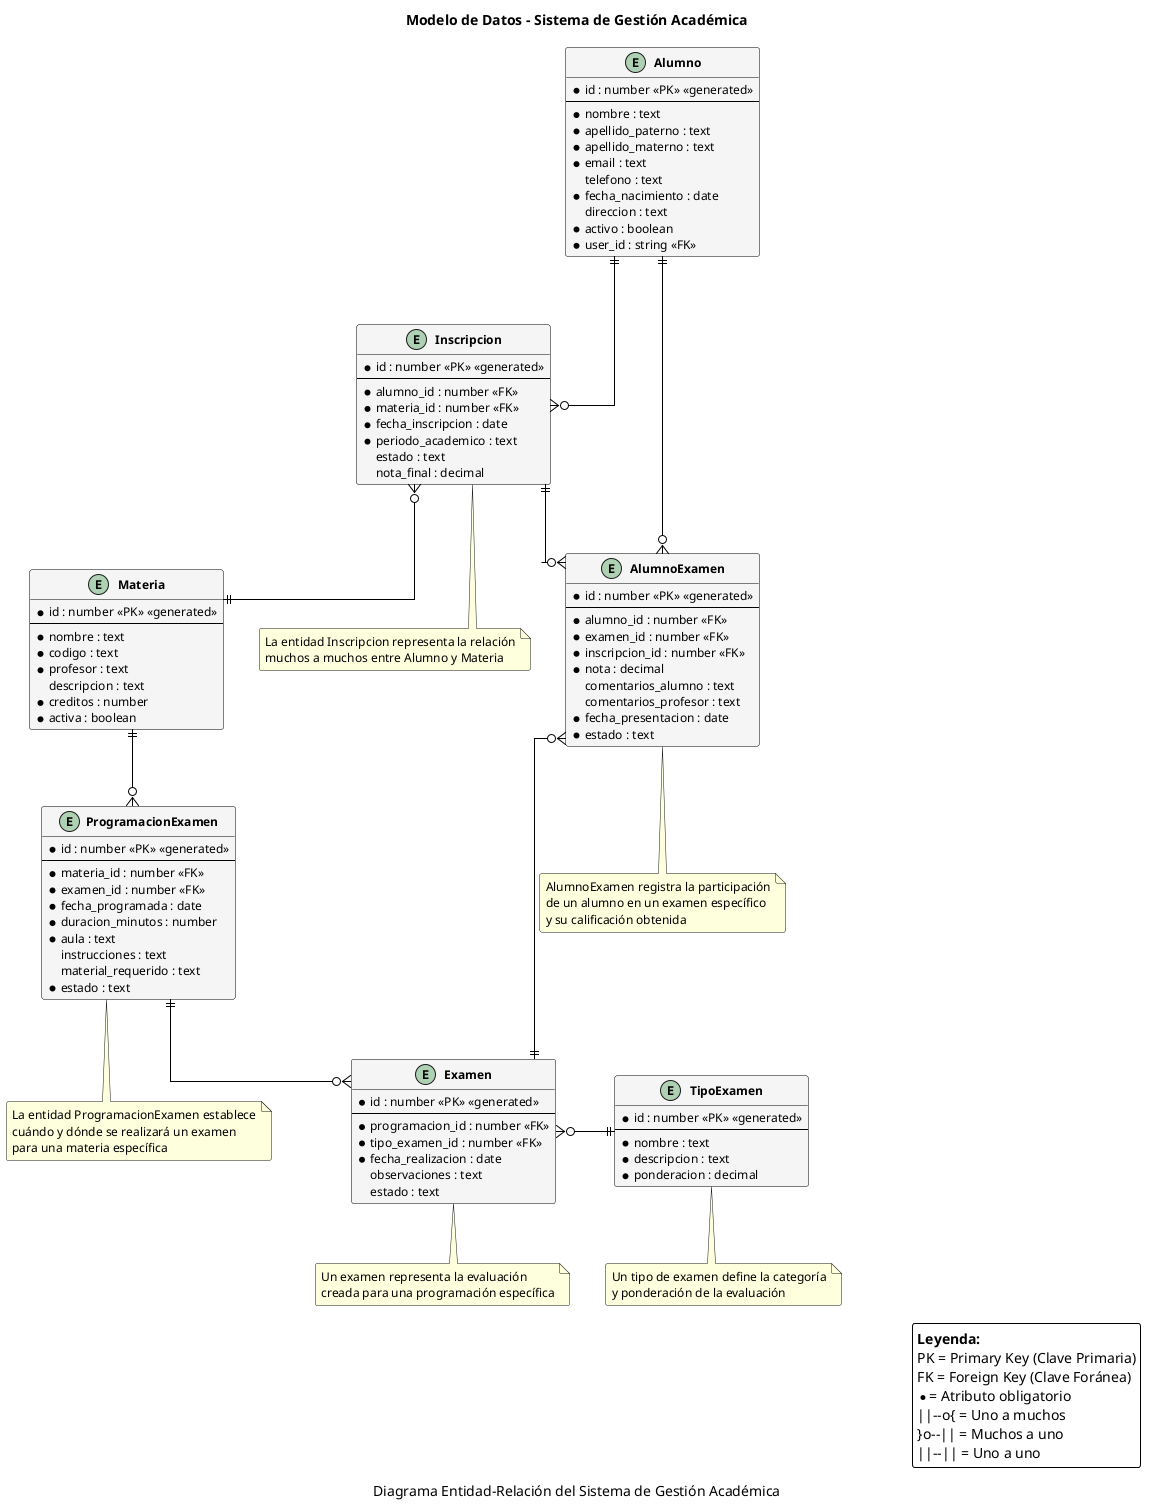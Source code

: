 @startuml DiagramaER_SistemaGestionAcademica
' Configuración del aspecto
!define ENTITY_BG_COLOR #F5F5F5
!define FK_COLOR #B0B0B0
!define PK_COLOR #E0E0E0
!define IDENTITY_COLOR #E8F4FF
!define IDENTITY_COLOR_LIGHT #E8F4FF44

' Evitar problemas con las patas de cuervo en ángulo
skinparam linetype ortho
skinparam backgroundColor white
skinparam shadowing false
skinparam defaultFontName Arial
skinparam defaultFontSize 12
skinparam roundCorner 5
skinparam classFontStyle bold

' Personalización de entidades
skinparam class {
    BackgroundColor ENTITY_BG_COLOR
    BorderColor black
    ArrowColor black
}

' Definición de entidades
entity "Alumno" as alumno {
    *id : number <<PK>> <<generated>>
    --
    *nombre : text
    *apellido_paterno : text
    *apellido_materno : text
    *email : text
    telefono : text
    *fecha_nacimiento : date
    direccion : text
    *activo : boolean
    *user_id : string <<FK>>
}

entity "Materia" as materia {
    *id : number <<PK>> <<generated>>
    --
    *nombre : text
    *codigo : text
    *profesor : text
    descripcion : text
    *creditos : number
    *activa : boolean
}

entity "Inscripcion" as inscripcion {
    *id : number <<PK>> <<generated>>
    --
    *alumno_id : number <<FK>>
    *materia_id : number <<FK>>
    *fecha_inscripcion : date
    *periodo_academico : text
    estado : text
    nota_final : decimal
}

entity "ProgramacionExamen" as prog_examen {
    *id : number <<PK>> <<generated>>
    --
    *materia_id : number <<FK>>
    *examen_id : number <<FK>>
    *fecha_programada : date
    *duracion_minutos : number
    *aula : text
    instrucciones : text
    material_requerido : text
    *estado : text
}

entity "Examen" as examen {
    *id : number <<PK>> <<generated>>
    --
    *programacion_id : number <<FK>>
    *tipo_examen_id : number <<FK>>
    *fecha_realizacion : date
    observaciones : text
    estado : text
}

entity "AlumnoExamen" as alumno_examen {
    *id : number <<PK>> <<generated>>
    --
    *alumno_id : number <<FK>>
    *examen_id : number <<FK>>
    *inscripcion_id : number <<FK>>
    *nota : decimal
    comentarios_alumno : text
    comentarios_profesor : text
    *fecha_presentacion : date
    *estado : text
}

entity "TipoExamen" as tipo_examen {
    *id : number <<PK>> <<generated>>
    --
    *nombre : text
    *descripcion : text
    *ponderacion : decimal
}

' Entidades de ASP.NET Identity
package "Gestión de Usuarios" as Identity IDENTITY_COLOR_LIGHT {
    entity "AspNetUsers" as users {
        *Id : string <<PK>>
        --
        *UserName : string
        NormalizedUserName : string
        *Email : string
        *EmailConfirmed : boolean
        *PasswordHash : string
        PhoneNumber : string
        *LockoutEnabled : boolean
    }

    entity "AspNetRoles" as roles {
        *Id : string <<PK>>
        --
        *Name : string
        NormalizedName : string
    }

    entity "AspNetUserRoles" as user_roles {
        *UserId : string <<PK>> <<FK>>
        *RoleId : string <<PK>> <<FK>>
    }
    note "Sistema simplificado de gestión de usuarios\ncon roles para control de acceso" as N6
    users .u. N6
}
hide Identity

' Definición de relaciones
' Un alumno puede inscribirse en muchas materias (a través de Inscripcion)
alumno ||--o{ inscripcion
inscripcion }o--|| materia

' Una materia puede tener muchas programaciones de exámenes
materia ||--o{ prog_examen

' Una programación puede tener muchos exámenes realizados
prog_examen ||--o{ examen

' Un alumno puede realizar muchos exámenes (a través de AlumnoExamen)
alumno ||--o{ alumno_examen
alumno_examen }o--|| examen

' La inscripción puede tener varios AlumnoExamen
inscripcion ||--o{ alumno_examen

' Un tipo de examen puede estar asociado a muchos exámenes
tipo_examen ||-l-o{ examen

' Relaciones ASP.NET Identity
users ||--o{ user_roles
roles ||-l-o{ user_roles

' Un usuario puede tener un alumno asociado
users ||-up-o| alumno

' Texto explicativo
note "La entidad Inscripcion representa la relación\nmuchos a muchos entre Alumno y Materia" as N1
inscripcion .. N1

note "La entidad ProgramacionExamen establece\ncuándo y dónde se realizará un examen\npara una materia específica" as N2
prog_examen .. N2

note "Un examen representa la evaluación\ncreada para una programación específica" as N3
examen .. N3

note "AlumnoExamen registra la participación\nde un alumno en un examen específico\ny su calificación obtenida" as N4
alumno_examen .. N4

note "Un tipo de examen define la categoría\ny ponderación de la evaluación" as N5
tipo_examen .. N5


caption "Diagrama Entidad-Relación del Sistema de Gestión Académica"
title "Modelo de Datos - Sistema de Gestión Académica"

legend right
  <b>Leyenda:</b>
  PK = Primary Key (Clave Primaria)
  FK = Foreign Key (Clave Foránea)
  * = Atributo obligatorio
  ||--o{ = Uno a muchos
  }o--|| = Muchos a uno
  ||--|| = Uno a uno
endlegend

@enduml 